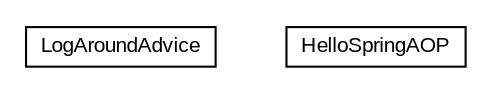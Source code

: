 #!/usr/local/bin/dot
#
# Class diagram 
# Generated by UMLGraph version R5_6 (http://www.umlgraph.org/)
#

digraph G {
	edge [fontname="arial",fontsize=10,labelfontname="arial",labelfontsize=10];
	node [fontname="arial",fontsize=10,shape=plaintext];
	nodesep=0.25;
	ranksep=0.5;
	// spring.aop.LogAroundAdvice
	c6297 [label=<<table title="spring.aop.LogAroundAdvice" border="0" cellborder="1" cellspacing="0" cellpadding="2" port="p" href="./LogAroundAdvice.html">
		<tr><td><table border="0" cellspacing="0" cellpadding="1">
<tr><td align="center" balign="center"> LogAroundAdvice </td></tr>
		</table></td></tr>
		</table>>, URL="./LogAroundAdvice.html", fontname="arial", fontcolor="black", fontsize=10.0];
	// spring.aop.HelloSpringAOP
	c6298 [label=<<table title="spring.aop.HelloSpringAOP" border="0" cellborder="1" cellspacing="0" cellpadding="2" port="p" href="./HelloSpringAOP.html">
		<tr><td><table border="0" cellspacing="0" cellpadding="1">
<tr><td align="center" balign="center"> HelloSpringAOP </td></tr>
		</table></td></tr>
		</table>>, URL="./HelloSpringAOP.html", fontname="arial", fontcolor="black", fontsize=10.0];
}

